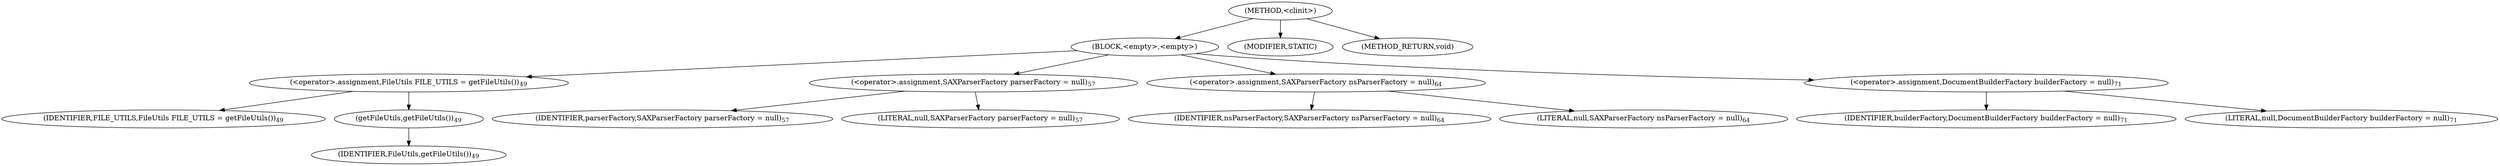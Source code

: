 digraph "&lt;clinit&gt;" {  
"308" [label = <(METHOD,&lt;clinit&gt;)> ]
"309" [label = <(BLOCK,&lt;empty&gt;,&lt;empty&gt;)> ]
"310" [label = <(&lt;operator&gt;.assignment,FileUtils FILE_UTILS = getFileUtils())<SUB>49</SUB>> ]
"311" [label = <(IDENTIFIER,FILE_UTILS,FileUtils FILE_UTILS = getFileUtils())<SUB>49</SUB>> ]
"312" [label = <(getFileUtils,getFileUtils())<SUB>49</SUB>> ]
"313" [label = <(IDENTIFIER,FileUtils,getFileUtils())<SUB>49</SUB>> ]
"314" [label = <(&lt;operator&gt;.assignment,SAXParserFactory parserFactory = null)<SUB>57</SUB>> ]
"315" [label = <(IDENTIFIER,parserFactory,SAXParserFactory parserFactory = null)<SUB>57</SUB>> ]
"316" [label = <(LITERAL,null,SAXParserFactory parserFactory = null)<SUB>57</SUB>> ]
"317" [label = <(&lt;operator&gt;.assignment,SAXParserFactory nsParserFactory = null)<SUB>64</SUB>> ]
"318" [label = <(IDENTIFIER,nsParserFactory,SAXParserFactory nsParserFactory = null)<SUB>64</SUB>> ]
"319" [label = <(LITERAL,null,SAXParserFactory nsParserFactory = null)<SUB>64</SUB>> ]
"320" [label = <(&lt;operator&gt;.assignment,DocumentBuilderFactory builderFactory = null)<SUB>71</SUB>> ]
"321" [label = <(IDENTIFIER,builderFactory,DocumentBuilderFactory builderFactory = null)<SUB>71</SUB>> ]
"322" [label = <(LITERAL,null,DocumentBuilderFactory builderFactory = null)<SUB>71</SUB>> ]
"323" [label = <(MODIFIER,STATIC)> ]
"324" [label = <(METHOD_RETURN,void)> ]
  "308" -> "309" 
  "308" -> "323" 
  "308" -> "324" 
  "309" -> "310" 
  "309" -> "314" 
  "309" -> "317" 
  "309" -> "320" 
  "310" -> "311" 
  "310" -> "312" 
  "312" -> "313" 
  "314" -> "315" 
  "314" -> "316" 
  "317" -> "318" 
  "317" -> "319" 
  "320" -> "321" 
  "320" -> "322" 
}
